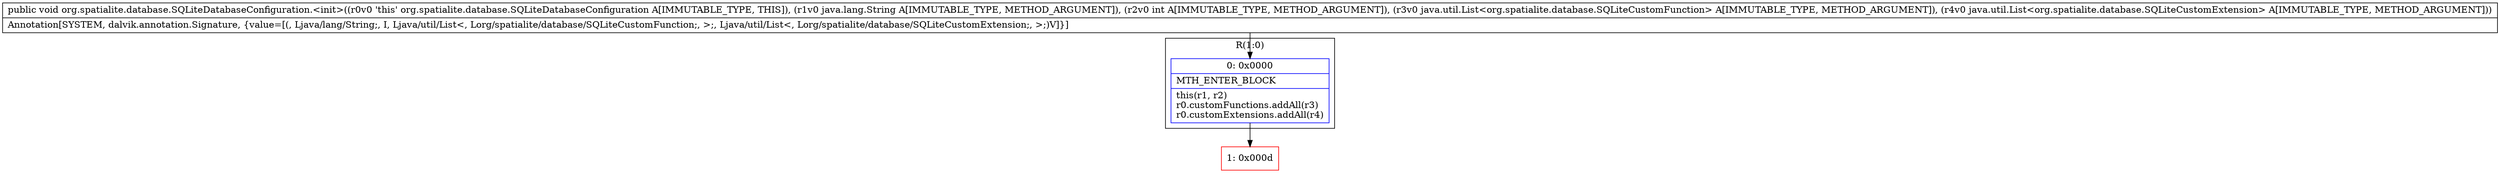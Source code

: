 digraph "CFG fororg.spatialite.database.SQLiteDatabaseConfiguration.\<init\>(Ljava\/lang\/String;ILjava\/util\/List;Ljava\/util\/List;)V" {
subgraph cluster_Region_706192478 {
label = "R(1:0)";
node [shape=record,color=blue];
Node_0 [shape=record,label="{0\:\ 0x0000|MTH_ENTER_BLOCK\l|this(r1, r2)\lr0.customFunctions.addAll(r3)\lr0.customExtensions.addAll(r4)\l}"];
}
Node_1 [shape=record,color=red,label="{1\:\ 0x000d}"];
MethodNode[shape=record,label="{public void org.spatialite.database.SQLiteDatabaseConfiguration.\<init\>((r0v0 'this' org.spatialite.database.SQLiteDatabaseConfiguration A[IMMUTABLE_TYPE, THIS]), (r1v0 java.lang.String A[IMMUTABLE_TYPE, METHOD_ARGUMENT]), (r2v0 int A[IMMUTABLE_TYPE, METHOD_ARGUMENT]), (r3v0 java.util.List\<org.spatialite.database.SQLiteCustomFunction\> A[IMMUTABLE_TYPE, METHOD_ARGUMENT]), (r4v0 java.util.List\<org.spatialite.database.SQLiteCustomExtension\> A[IMMUTABLE_TYPE, METHOD_ARGUMENT]))  | Annotation[SYSTEM, dalvik.annotation.Signature, \{value=[(, Ljava\/lang\/String;, I, Ljava\/util\/List\<, Lorg\/spatialite\/database\/SQLiteCustomFunction;, \>;, Ljava\/util\/List\<, Lorg\/spatialite\/database\/SQLiteCustomExtension;, \>;)V]\}]\l}"];
MethodNode -> Node_0;
Node_0 -> Node_1;
}

